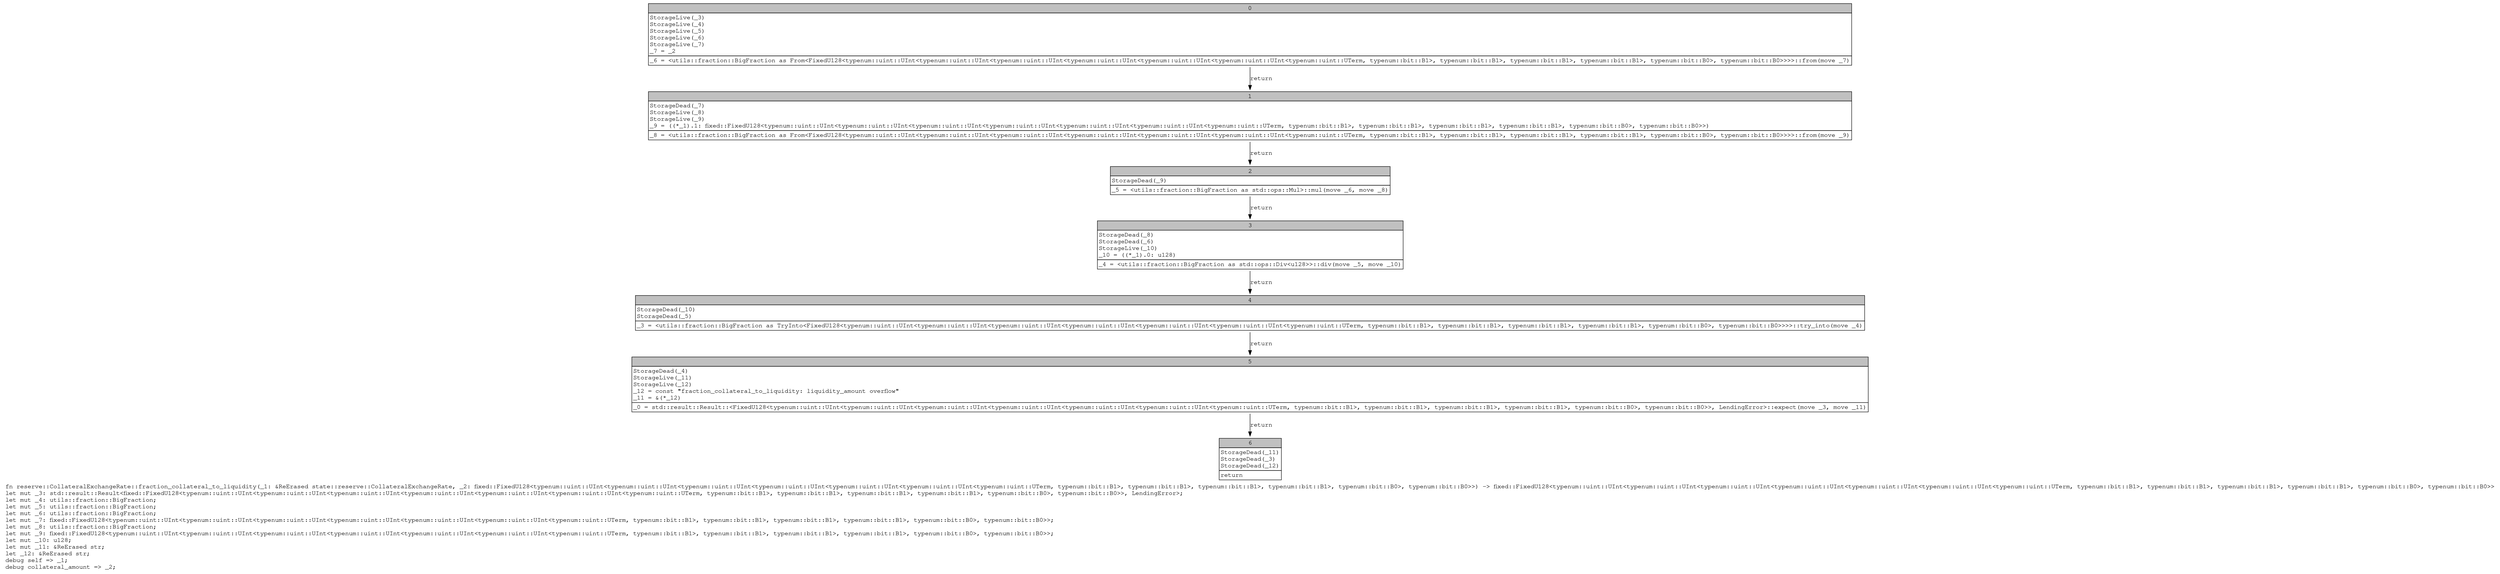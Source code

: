 digraph Mir_0_1949 {
    graph [fontname="Courier, monospace"];
    node [fontname="Courier, monospace"];
    edge [fontname="Courier, monospace"];
    label=<fn reserve::CollateralExchangeRate::fraction_collateral_to_liquidity(_1: &amp;ReErased state::reserve::CollateralExchangeRate, _2: fixed::FixedU128&lt;typenum::uint::UInt&lt;typenum::uint::UInt&lt;typenum::uint::UInt&lt;typenum::uint::UInt&lt;typenum::uint::UInt&lt;typenum::uint::UInt&lt;typenum::uint::UTerm, typenum::bit::B1&gt;, typenum::bit::B1&gt;, typenum::bit::B1&gt;, typenum::bit::B1&gt;, typenum::bit::B0&gt;, typenum::bit::B0&gt;&gt;) -&gt; fixed::FixedU128&lt;typenum::uint::UInt&lt;typenum::uint::UInt&lt;typenum::uint::UInt&lt;typenum::uint::UInt&lt;typenum::uint::UInt&lt;typenum::uint::UInt&lt;typenum::uint::UTerm, typenum::bit::B1&gt;, typenum::bit::B1&gt;, typenum::bit::B1&gt;, typenum::bit::B1&gt;, typenum::bit::B0&gt;, typenum::bit::B0&gt;&gt;<br align="left"/>let mut _3: std::result::Result&lt;fixed::FixedU128&lt;typenum::uint::UInt&lt;typenum::uint::UInt&lt;typenum::uint::UInt&lt;typenum::uint::UInt&lt;typenum::uint::UInt&lt;typenum::uint::UInt&lt;typenum::uint::UTerm, typenum::bit::B1&gt;, typenum::bit::B1&gt;, typenum::bit::B1&gt;, typenum::bit::B1&gt;, typenum::bit::B0&gt;, typenum::bit::B0&gt;&gt;, LendingError&gt;;<br align="left"/>let mut _4: utils::fraction::BigFraction;<br align="left"/>let mut _5: utils::fraction::BigFraction;<br align="left"/>let mut _6: utils::fraction::BigFraction;<br align="left"/>let mut _7: fixed::FixedU128&lt;typenum::uint::UInt&lt;typenum::uint::UInt&lt;typenum::uint::UInt&lt;typenum::uint::UInt&lt;typenum::uint::UInt&lt;typenum::uint::UInt&lt;typenum::uint::UTerm, typenum::bit::B1&gt;, typenum::bit::B1&gt;, typenum::bit::B1&gt;, typenum::bit::B1&gt;, typenum::bit::B0&gt;, typenum::bit::B0&gt;&gt;;<br align="left"/>let mut _8: utils::fraction::BigFraction;<br align="left"/>let mut _9: fixed::FixedU128&lt;typenum::uint::UInt&lt;typenum::uint::UInt&lt;typenum::uint::UInt&lt;typenum::uint::UInt&lt;typenum::uint::UInt&lt;typenum::uint::UInt&lt;typenum::uint::UTerm, typenum::bit::B1&gt;, typenum::bit::B1&gt;, typenum::bit::B1&gt;, typenum::bit::B1&gt;, typenum::bit::B0&gt;, typenum::bit::B0&gt;&gt;;<br align="left"/>let mut _10: u128;<br align="left"/>let mut _11: &amp;ReErased str;<br align="left"/>let _12: &amp;ReErased str;<br align="left"/>debug self =&gt; _1;<br align="left"/>debug collateral_amount =&gt; _2;<br align="left"/>>;
    bb0__0_1949 [shape="none", label=<<table border="0" cellborder="1" cellspacing="0"><tr><td bgcolor="gray" align="center" colspan="1">0</td></tr><tr><td align="left" balign="left">StorageLive(_3)<br/>StorageLive(_4)<br/>StorageLive(_5)<br/>StorageLive(_6)<br/>StorageLive(_7)<br/>_7 = _2<br/></td></tr><tr><td align="left">_6 = &lt;utils::fraction::BigFraction as From&lt;FixedU128&lt;typenum::uint::UInt&lt;typenum::uint::UInt&lt;typenum::uint::UInt&lt;typenum::uint::UInt&lt;typenum::uint::UInt&lt;typenum::uint::UInt&lt;typenum::uint::UTerm, typenum::bit::B1&gt;, typenum::bit::B1&gt;, typenum::bit::B1&gt;, typenum::bit::B1&gt;, typenum::bit::B0&gt;, typenum::bit::B0&gt;&gt;&gt;&gt;::from(move _7)</td></tr></table>>];
    bb1__0_1949 [shape="none", label=<<table border="0" cellborder="1" cellspacing="0"><tr><td bgcolor="gray" align="center" colspan="1">1</td></tr><tr><td align="left" balign="left">StorageDead(_7)<br/>StorageLive(_8)<br/>StorageLive(_9)<br/>_9 = ((*_1).1: fixed::FixedU128&lt;typenum::uint::UInt&lt;typenum::uint::UInt&lt;typenum::uint::UInt&lt;typenum::uint::UInt&lt;typenum::uint::UInt&lt;typenum::uint::UInt&lt;typenum::uint::UTerm, typenum::bit::B1&gt;, typenum::bit::B1&gt;, typenum::bit::B1&gt;, typenum::bit::B1&gt;, typenum::bit::B0&gt;, typenum::bit::B0&gt;&gt;)<br/></td></tr><tr><td align="left">_8 = &lt;utils::fraction::BigFraction as From&lt;FixedU128&lt;typenum::uint::UInt&lt;typenum::uint::UInt&lt;typenum::uint::UInt&lt;typenum::uint::UInt&lt;typenum::uint::UInt&lt;typenum::uint::UInt&lt;typenum::uint::UTerm, typenum::bit::B1&gt;, typenum::bit::B1&gt;, typenum::bit::B1&gt;, typenum::bit::B1&gt;, typenum::bit::B0&gt;, typenum::bit::B0&gt;&gt;&gt;&gt;::from(move _9)</td></tr></table>>];
    bb2__0_1949 [shape="none", label=<<table border="0" cellborder="1" cellspacing="0"><tr><td bgcolor="gray" align="center" colspan="1">2</td></tr><tr><td align="left" balign="left">StorageDead(_9)<br/></td></tr><tr><td align="left">_5 = &lt;utils::fraction::BigFraction as std::ops::Mul&gt;::mul(move _6, move _8)</td></tr></table>>];
    bb3__0_1949 [shape="none", label=<<table border="0" cellborder="1" cellspacing="0"><tr><td bgcolor="gray" align="center" colspan="1">3</td></tr><tr><td align="left" balign="left">StorageDead(_8)<br/>StorageDead(_6)<br/>StorageLive(_10)<br/>_10 = ((*_1).0: u128)<br/></td></tr><tr><td align="left">_4 = &lt;utils::fraction::BigFraction as std::ops::Div&lt;u128&gt;&gt;::div(move _5, move _10)</td></tr></table>>];
    bb4__0_1949 [shape="none", label=<<table border="0" cellborder="1" cellspacing="0"><tr><td bgcolor="gray" align="center" colspan="1">4</td></tr><tr><td align="left" balign="left">StorageDead(_10)<br/>StorageDead(_5)<br/></td></tr><tr><td align="left">_3 = &lt;utils::fraction::BigFraction as TryInto&lt;FixedU128&lt;typenum::uint::UInt&lt;typenum::uint::UInt&lt;typenum::uint::UInt&lt;typenum::uint::UInt&lt;typenum::uint::UInt&lt;typenum::uint::UInt&lt;typenum::uint::UTerm, typenum::bit::B1&gt;, typenum::bit::B1&gt;, typenum::bit::B1&gt;, typenum::bit::B1&gt;, typenum::bit::B0&gt;, typenum::bit::B0&gt;&gt;&gt;&gt;::try_into(move _4)</td></tr></table>>];
    bb5__0_1949 [shape="none", label=<<table border="0" cellborder="1" cellspacing="0"><tr><td bgcolor="gray" align="center" colspan="1">5</td></tr><tr><td align="left" balign="left">StorageDead(_4)<br/>StorageLive(_11)<br/>StorageLive(_12)<br/>_12 = const &quot;fraction_collateral_to_liquidity: liquidity_amount overflow&quot;<br/>_11 = &amp;(*_12)<br/></td></tr><tr><td align="left">_0 = std::result::Result::&lt;FixedU128&lt;typenum::uint::UInt&lt;typenum::uint::UInt&lt;typenum::uint::UInt&lt;typenum::uint::UInt&lt;typenum::uint::UInt&lt;typenum::uint::UInt&lt;typenum::uint::UTerm, typenum::bit::B1&gt;, typenum::bit::B1&gt;, typenum::bit::B1&gt;, typenum::bit::B1&gt;, typenum::bit::B0&gt;, typenum::bit::B0&gt;&gt;, LendingError&gt;::expect(move _3, move _11)</td></tr></table>>];
    bb6__0_1949 [shape="none", label=<<table border="0" cellborder="1" cellspacing="0"><tr><td bgcolor="gray" align="center" colspan="1">6</td></tr><tr><td align="left" balign="left">StorageDead(_11)<br/>StorageDead(_3)<br/>StorageDead(_12)<br/></td></tr><tr><td align="left">return</td></tr></table>>];
    bb0__0_1949 -> bb1__0_1949 [label="return"];
    bb1__0_1949 -> bb2__0_1949 [label="return"];
    bb2__0_1949 -> bb3__0_1949 [label="return"];
    bb3__0_1949 -> bb4__0_1949 [label="return"];
    bb4__0_1949 -> bb5__0_1949 [label="return"];
    bb5__0_1949 -> bb6__0_1949 [label="return"];
}
